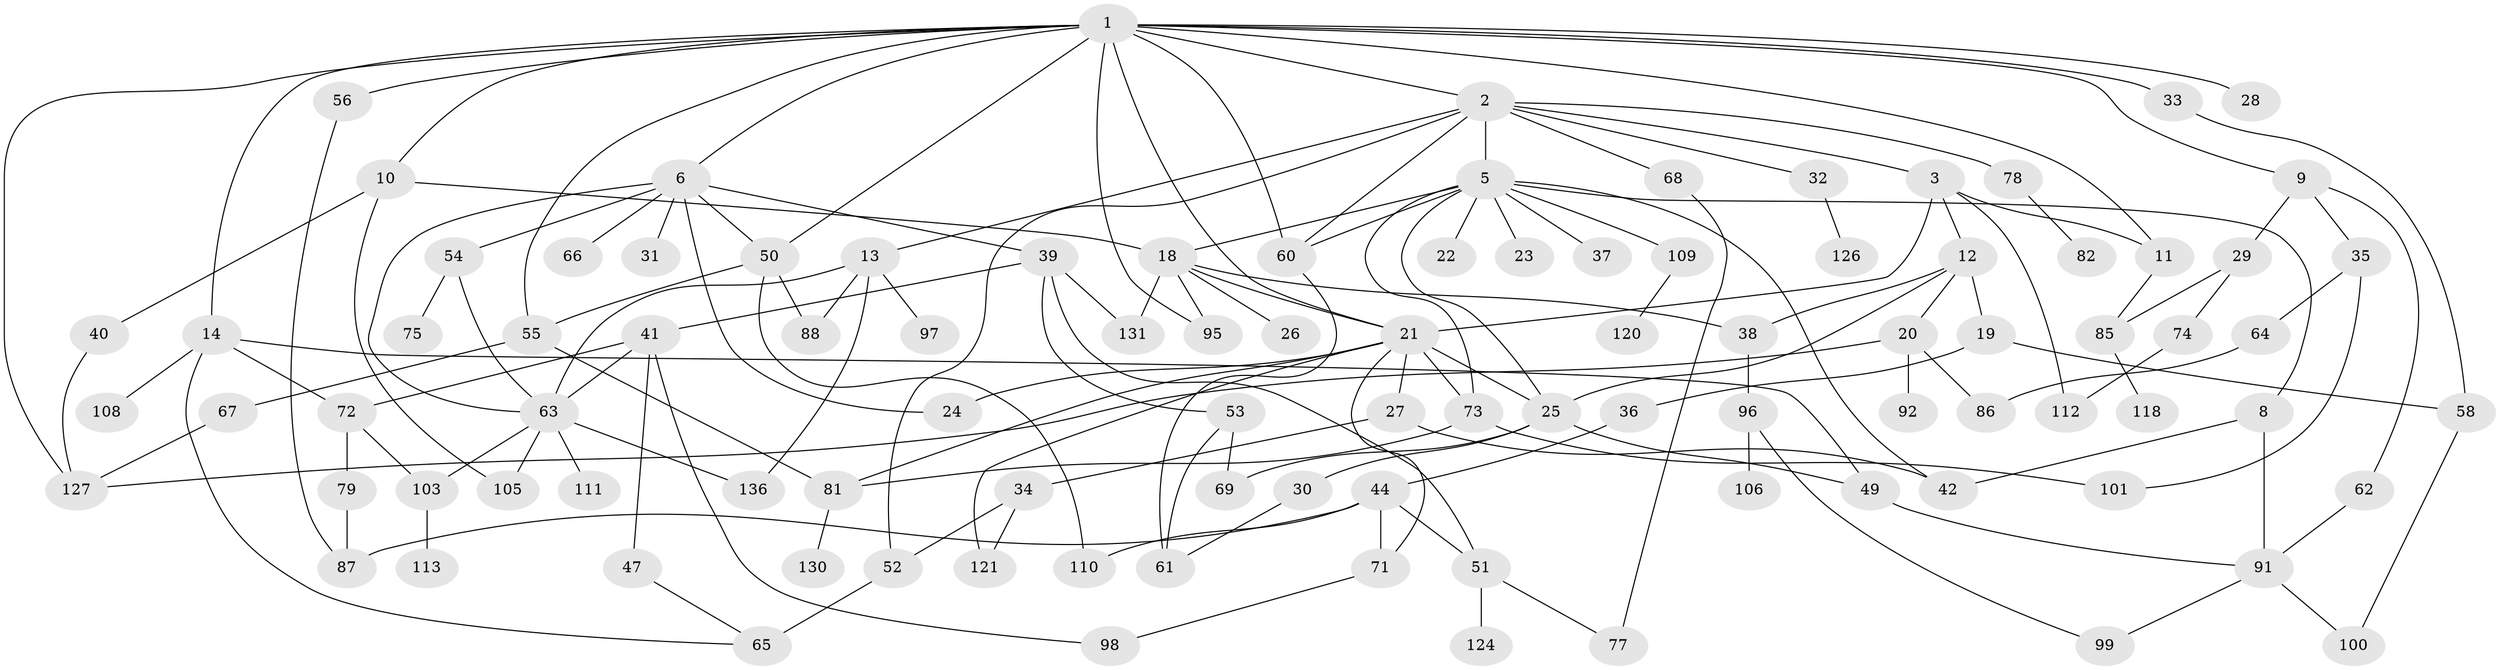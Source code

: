 // original degree distribution, {13: 0.007142857142857143, 6: 0.05, 5: 0.06428571428571428, 8: 0.007142857142857143, 4: 0.11428571428571428, 2: 0.32142857142857145, 3: 0.2, 10: 0.007142857142857143, 1: 0.22857142857142856}
// Generated by graph-tools (version 1.1) at 2025/41/03/06/25 10:41:28]
// undirected, 99 vertices, 152 edges
graph export_dot {
graph [start="1"]
  node [color=gray90,style=filled];
  1 [super="+7"];
  2 [super="+4"];
  3 [super="+123"];
  5 [super="+17"];
  6 [super="+16"];
  8 [super="+46"];
  9 [super="+138"];
  10;
  11;
  12 [super="+15"];
  13 [super="+57"];
  14 [super="+104"];
  18 [super="+137"];
  19 [super="+84"];
  20 [super="+132"];
  21 [super="+119"];
  22 [super="+102"];
  23;
  24 [super="+45"];
  25 [super="+89"];
  26;
  27;
  28;
  29 [super="+48"];
  30;
  31;
  32;
  33;
  34;
  35 [super="+43"];
  36 [super="+107"];
  37;
  38;
  39 [super="+125"];
  40;
  41;
  42;
  44 [super="+115"];
  47 [super="+59"];
  49 [super="+93"];
  50 [super="+139"];
  51;
  52 [super="+94"];
  53;
  54;
  55;
  56;
  58 [super="+140"];
  60 [super="+114"];
  61 [super="+70"];
  62;
  63 [super="+80"];
  64;
  65 [super="+76"];
  66;
  67 [super="+83"];
  68;
  69 [super="+117"];
  71 [super="+122"];
  72 [super="+116"];
  73 [super="+90"];
  74;
  75;
  77;
  78 [super="+129"];
  79;
  81 [super="+128"];
  82;
  85;
  86;
  87;
  88;
  91;
  92;
  95;
  96 [super="+134"];
  97;
  98;
  99;
  100;
  101;
  103;
  105;
  106;
  108;
  109;
  110 [super="+133"];
  111;
  112;
  113;
  118;
  120;
  121;
  124;
  126;
  127 [super="+135"];
  130;
  131;
  136;
  1 -- 2;
  1 -- 6;
  1 -- 9;
  1 -- 10;
  1 -- 14;
  1 -- 28;
  1 -- 33;
  1 -- 56;
  1 -- 95;
  1 -- 127;
  1 -- 50;
  1 -- 11;
  1 -- 21;
  1 -- 55;
  1 -- 60;
  2 -- 3;
  2 -- 5;
  2 -- 13;
  2 -- 32;
  2 -- 68;
  2 -- 78;
  2 -- 60;
  2 -- 52;
  3 -- 11;
  3 -- 12;
  3 -- 112;
  3 -- 21;
  5 -- 8;
  5 -- 18;
  5 -- 22;
  5 -- 23;
  5 -- 37;
  5 -- 42;
  5 -- 73;
  5 -- 60;
  5 -- 109;
  5 -- 25;
  6 -- 24;
  6 -- 66;
  6 -- 50;
  6 -- 39;
  6 -- 54;
  6 -- 63;
  6 -- 31;
  8 -- 42;
  8 -- 91;
  9 -- 29;
  9 -- 35;
  9 -- 62;
  10 -- 40;
  10 -- 105;
  10 -- 18;
  11 -- 85;
  12 -- 20;
  12 -- 38;
  12 -- 19;
  12 -- 25;
  13 -- 88;
  13 -- 136;
  13 -- 97;
  13 -- 63;
  14 -- 49;
  14 -- 108;
  14 -- 65;
  14 -- 72;
  18 -- 26;
  18 -- 38;
  18 -- 131;
  18 -- 21;
  18 -- 95;
  19 -- 36;
  19 -- 58;
  20 -- 86;
  20 -- 92;
  20 -- 127;
  21 -- 27;
  21 -- 81;
  21 -- 121;
  21 -- 73;
  21 -- 25;
  21 -- 24;
  21 -- 71;
  25 -- 30;
  25 -- 69;
  25 -- 49;
  27 -- 34;
  27 -- 42;
  29 -- 74;
  29 -- 85;
  30 -- 61;
  32 -- 126;
  33 -- 58;
  34 -- 52;
  34 -- 121;
  35 -- 101;
  35 -- 64;
  36 -- 44;
  38 -- 96;
  39 -- 41;
  39 -- 51;
  39 -- 53;
  39 -- 131;
  40 -- 127;
  41 -- 47;
  41 -- 72;
  41 -- 98;
  41 -- 63;
  44 -- 71;
  44 -- 110;
  44 -- 51;
  44 -- 87;
  47 -- 65;
  49 -- 91;
  50 -- 55;
  50 -- 88;
  50 -- 110;
  51 -- 124;
  51 -- 77;
  52 -- 65 [weight=2];
  53 -- 61;
  53 -- 69;
  54 -- 75;
  54 -- 63;
  55 -- 67;
  55 -- 81;
  56 -- 87;
  58 -- 100;
  60 -- 61;
  62 -- 91;
  63 -- 136;
  63 -- 105;
  63 -- 103;
  63 -- 111;
  64 -- 86;
  67 -- 127;
  68 -- 77;
  71 -- 98;
  72 -- 79;
  72 -- 103;
  73 -- 81;
  73 -- 101;
  74 -- 112;
  78 -- 82;
  79 -- 87;
  81 -- 130;
  85 -- 118;
  91 -- 100;
  91 -- 99;
  96 -- 99;
  96 -- 106;
  103 -- 113;
  109 -- 120;
}
